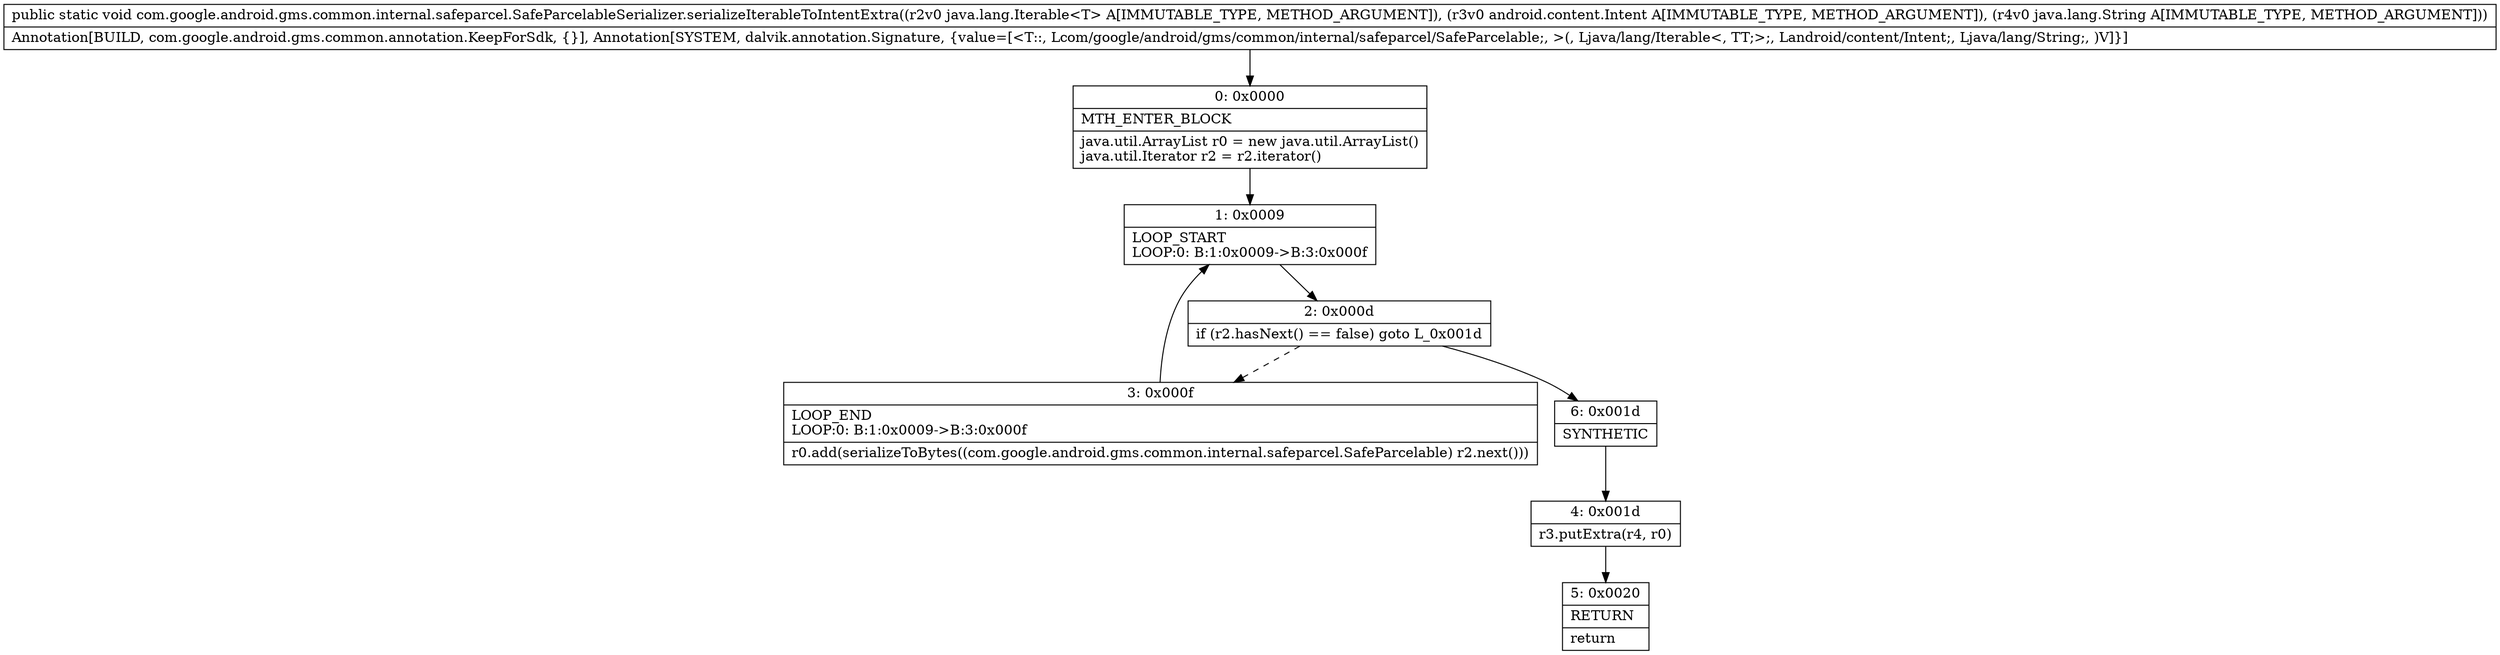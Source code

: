 digraph "CFG forcom.google.android.gms.common.internal.safeparcel.SafeParcelableSerializer.serializeIterableToIntentExtra(Ljava\/lang\/Iterable;Landroid\/content\/Intent;Ljava\/lang\/String;)V" {
Node_0 [shape=record,label="{0\:\ 0x0000|MTH_ENTER_BLOCK\l|java.util.ArrayList r0 = new java.util.ArrayList()\ljava.util.Iterator r2 = r2.iterator()\l}"];
Node_1 [shape=record,label="{1\:\ 0x0009|LOOP_START\lLOOP:0: B:1:0x0009\-\>B:3:0x000f\l}"];
Node_2 [shape=record,label="{2\:\ 0x000d|if (r2.hasNext() == false) goto L_0x001d\l}"];
Node_3 [shape=record,label="{3\:\ 0x000f|LOOP_END\lLOOP:0: B:1:0x0009\-\>B:3:0x000f\l|r0.add(serializeToBytes((com.google.android.gms.common.internal.safeparcel.SafeParcelable) r2.next()))\l}"];
Node_4 [shape=record,label="{4\:\ 0x001d|r3.putExtra(r4, r0)\l}"];
Node_5 [shape=record,label="{5\:\ 0x0020|RETURN\l|return\l}"];
Node_6 [shape=record,label="{6\:\ 0x001d|SYNTHETIC\l}"];
MethodNode[shape=record,label="{public static void com.google.android.gms.common.internal.safeparcel.SafeParcelableSerializer.serializeIterableToIntentExtra((r2v0 java.lang.Iterable\<T\> A[IMMUTABLE_TYPE, METHOD_ARGUMENT]), (r3v0 android.content.Intent A[IMMUTABLE_TYPE, METHOD_ARGUMENT]), (r4v0 java.lang.String A[IMMUTABLE_TYPE, METHOD_ARGUMENT]))  | Annotation[BUILD, com.google.android.gms.common.annotation.KeepForSdk, \{\}], Annotation[SYSTEM, dalvik.annotation.Signature, \{value=[\<T::, Lcom\/google\/android\/gms\/common\/internal\/safeparcel\/SafeParcelable;, \>(, Ljava\/lang\/Iterable\<, TT;\>;, Landroid\/content\/Intent;, Ljava\/lang\/String;, )V]\}]\l}"];
MethodNode -> Node_0;
Node_0 -> Node_1;
Node_1 -> Node_2;
Node_2 -> Node_3[style=dashed];
Node_2 -> Node_6;
Node_3 -> Node_1;
Node_4 -> Node_5;
Node_6 -> Node_4;
}

